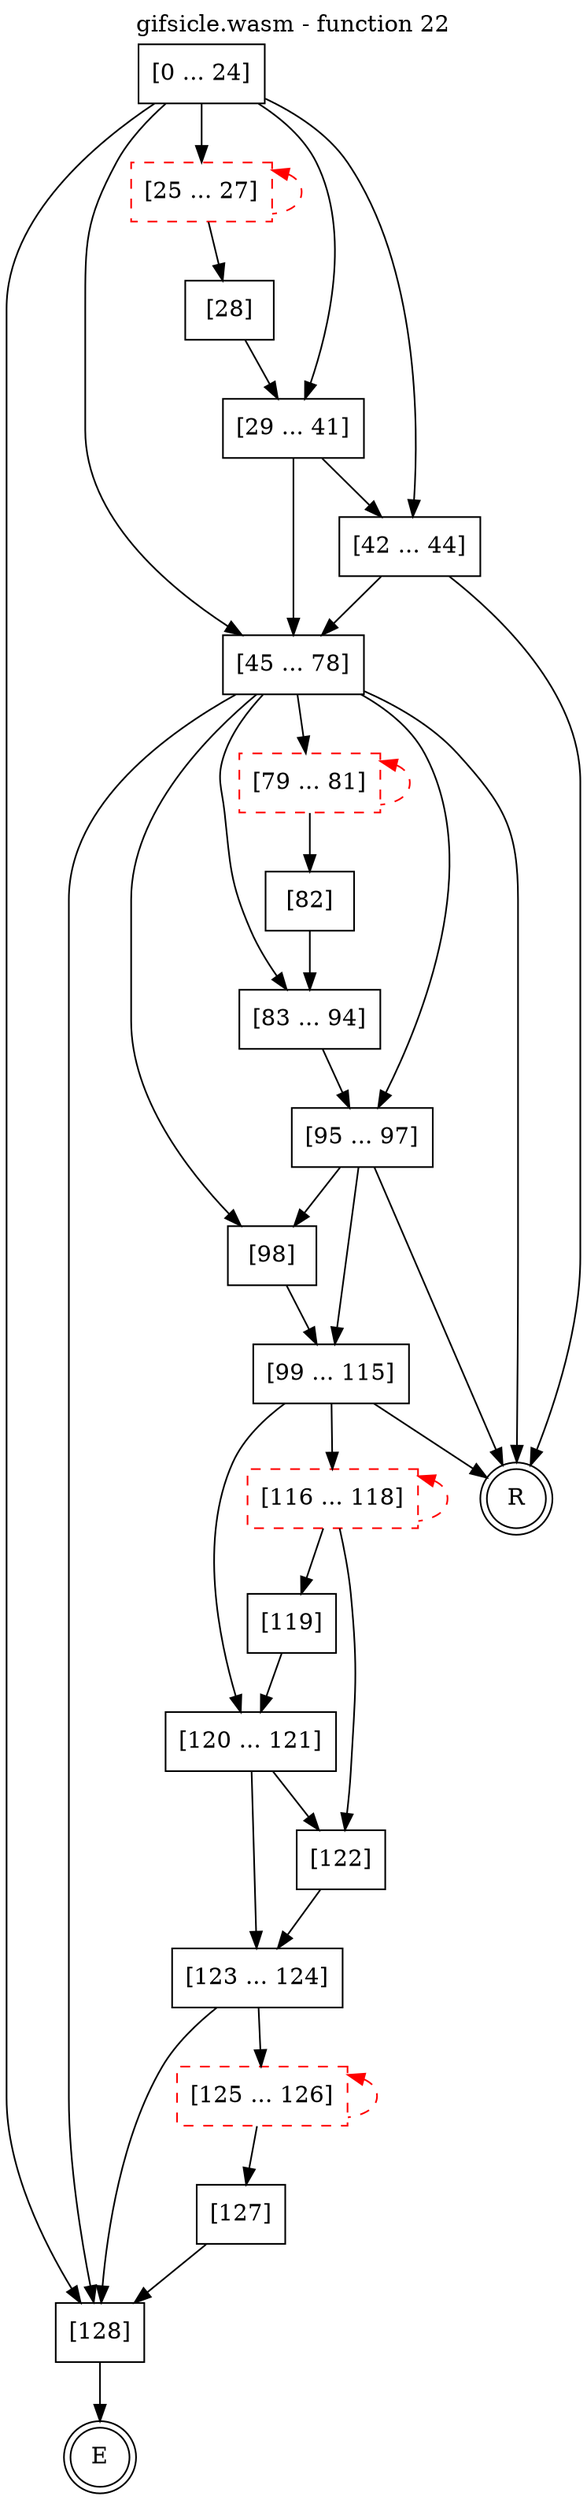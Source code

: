 digraph finite_state_machine {
    label = "gifsicle.wasm - function 22"
    labelloc =  t
    labelfontsize = 16
    labelfontcolor = black
    labelfontname = "Helvetica"
    node [shape = doublecircle]; E R ;
    node [shape = box];
    node [shape=box, color=black, style=solid] 0[label="[0 ... 24]"]
    node [shape=box, color=red, style=dashed] 25[label="[25 ... 27]"]
    node [shape=box, color=black, style=solid] 28[label="[28]"]
    node [shape=box, color=black, style=solid] 29[label="[29 ... 41]"]
    node [shape=box, color=black, style=solid] 42[label="[42 ... 44]"]
    node [shape=box, color=black, style=solid] 45[label="[45 ... 78]"]
    node [shape=box, color=red, style=dashed] 79[label="[79 ... 81]"]
    node [shape=box, color=black, style=solid] 82[label="[82]"]
    node [shape=box, color=black, style=solid] 83[label="[83 ... 94]"]
    node [shape=box, color=black, style=solid] 95[label="[95 ... 97]"]
    node [shape=box, color=black, style=solid] 98[label="[98]"]
    node [shape=box, color=black, style=solid] 99[label="[99 ... 115]"]
    node [shape=box, color=red, style=dashed] 116[label="[116 ... 118]"]
    node [shape=box, color=black, style=solid] 119[label="[119]"]
    node [shape=box, color=black, style=solid] 120[label="[120 ... 121]"]
    node [shape=box, color=black, style=solid] 122[label="[122]"]
    node [shape=box, color=black, style=solid] 123[label="[123 ... 124]"]
    node [shape=box, color=red, style=dashed] 125[label="[125 ... 126]"]
    node [shape=box, color=black, style=solid] 127[label="[127]"]
    node [shape=box, color=black, style=solid] 128[label="[128]"]
    node [shape=box, color=black, style=solid] R[label="R"]
    0 -> 25;
    0 -> 29;
    0 -> 42;
    0 -> 45;
    0 -> 128;
    25 -> 28;
    25 -> 25[style="dashed" color="red" dir=back];
    28 -> 29;
    29 -> 42;
    29 -> 45;
    42 -> 45;
    42 -> R;
    45 -> 79;
    45 -> 83;
    45 -> 95;
    45 -> 98;
    45 -> 128;
    45 -> R;
    79 -> 82;
    79 -> 79[style="dashed" color="red" dir=back];
    82 -> 83;
    83 -> 95;
    95 -> 98;
    95 -> 99;
    95 -> R;
    98 -> 99;
    99 -> 116;
    99 -> 120;
    99 -> R;
    116 -> 119;
    116 -> 122;
    116 -> 116[style="dashed" color="red" dir=back];
    119 -> 120;
    120 -> 122;
    120 -> 123;
    122 -> 123;
    123 -> 125;
    123 -> 128;
    125 -> 127;
    125 -> 125[style="dashed" color="red" dir=back];
    127 -> 128;
    128 -> E;
}
